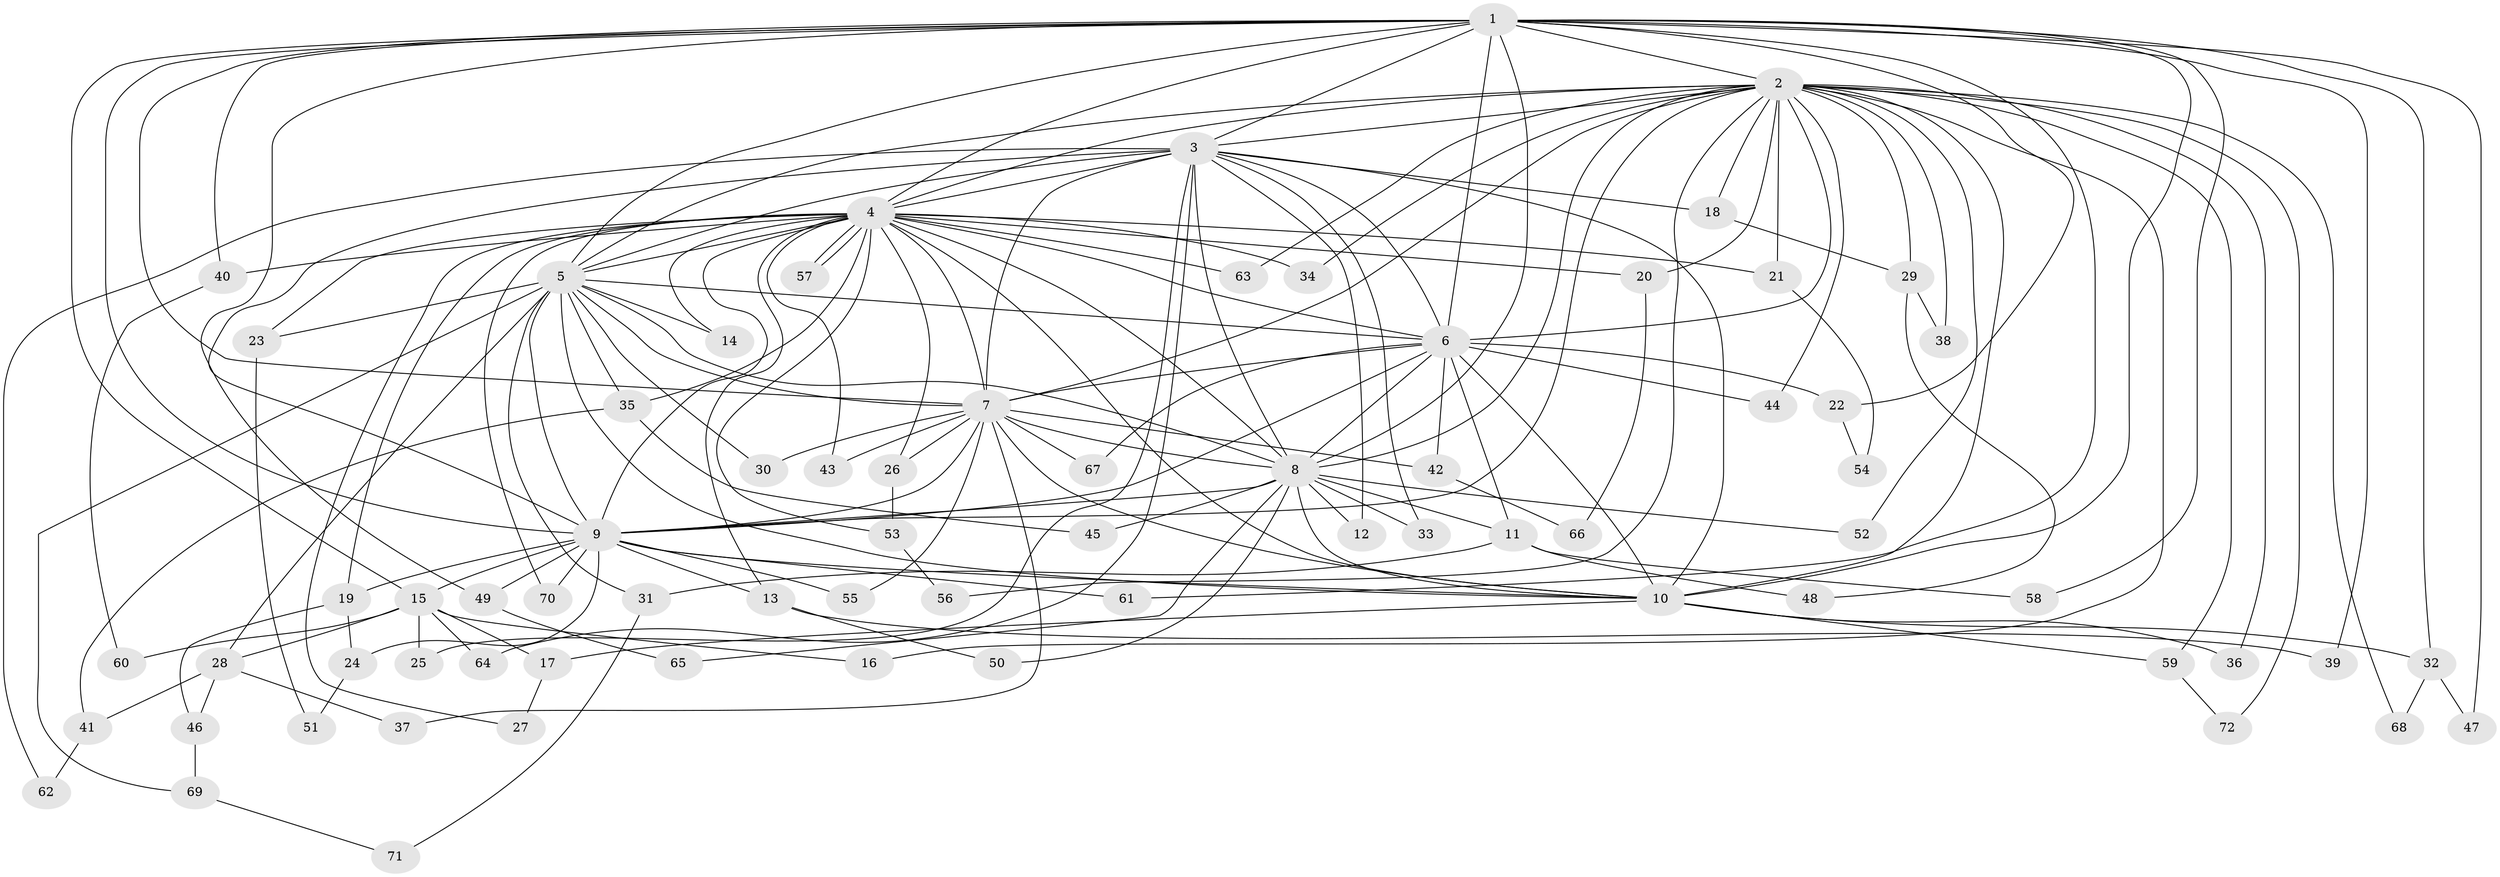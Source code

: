 // coarse degree distribution, {22: 0.027777777777777776, 14: 0.05555555555555555, 13: 0.05555555555555555, 10: 0.027777777777777776, 12: 0.027777777777777776, 15: 0.027777777777777776, 5: 0.08333333333333333, 2: 0.4722222222222222, 3: 0.1388888888888889, 8: 0.027777777777777776, 4: 0.027777777777777776, 1: 0.027777777777777776}
// Generated by graph-tools (version 1.1) at 2025/17/03/04/25 18:17:36]
// undirected, 72 vertices, 169 edges
graph export_dot {
graph [start="1"]
  node [color=gray90,style=filled];
  1;
  2;
  3;
  4;
  5;
  6;
  7;
  8;
  9;
  10;
  11;
  12;
  13;
  14;
  15;
  16;
  17;
  18;
  19;
  20;
  21;
  22;
  23;
  24;
  25;
  26;
  27;
  28;
  29;
  30;
  31;
  32;
  33;
  34;
  35;
  36;
  37;
  38;
  39;
  40;
  41;
  42;
  43;
  44;
  45;
  46;
  47;
  48;
  49;
  50;
  51;
  52;
  53;
  54;
  55;
  56;
  57;
  58;
  59;
  60;
  61;
  62;
  63;
  64;
  65;
  66;
  67;
  68;
  69;
  70;
  71;
  72;
  1 -- 2;
  1 -- 3;
  1 -- 4;
  1 -- 5;
  1 -- 6;
  1 -- 7;
  1 -- 8;
  1 -- 9;
  1 -- 10;
  1 -- 15;
  1 -- 22;
  1 -- 32;
  1 -- 39;
  1 -- 40;
  1 -- 47;
  1 -- 49;
  1 -- 58;
  1 -- 61;
  2 -- 3;
  2 -- 4;
  2 -- 5;
  2 -- 6;
  2 -- 7;
  2 -- 8;
  2 -- 9;
  2 -- 10;
  2 -- 16;
  2 -- 18;
  2 -- 20;
  2 -- 21;
  2 -- 29;
  2 -- 34;
  2 -- 36;
  2 -- 38;
  2 -- 44;
  2 -- 52;
  2 -- 56;
  2 -- 59;
  2 -- 63;
  2 -- 68;
  2 -- 72;
  3 -- 4;
  3 -- 5;
  3 -- 6;
  3 -- 7;
  3 -- 8;
  3 -- 9;
  3 -- 10;
  3 -- 12;
  3 -- 18;
  3 -- 25;
  3 -- 33;
  3 -- 62;
  3 -- 64;
  4 -- 5;
  4 -- 6;
  4 -- 7;
  4 -- 8;
  4 -- 9;
  4 -- 10;
  4 -- 13;
  4 -- 14;
  4 -- 19;
  4 -- 20;
  4 -- 21;
  4 -- 23;
  4 -- 26;
  4 -- 27;
  4 -- 34;
  4 -- 35;
  4 -- 40;
  4 -- 43;
  4 -- 53;
  4 -- 57;
  4 -- 57;
  4 -- 63;
  4 -- 70;
  5 -- 6;
  5 -- 7;
  5 -- 8;
  5 -- 9;
  5 -- 10;
  5 -- 14;
  5 -- 23;
  5 -- 28;
  5 -- 30;
  5 -- 31;
  5 -- 35;
  5 -- 69;
  6 -- 7;
  6 -- 8;
  6 -- 9;
  6 -- 10;
  6 -- 11;
  6 -- 22;
  6 -- 42;
  6 -- 44;
  6 -- 67;
  7 -- 8;
  7 -- 9;
  7 -- 10;
  7 -- 26;
  7 -- 30;
  7 -- 37;
  7 -- 42;
  7 -- 43;
  7 -- 55;
  7 -- 67;
  8 -- 9;
  8 -- 10;
  8 -- 11;
  8 -- 12;
  8 -- 33;
  8 -- 45;
  8 -- 50;
  8 -- 52;
  8 -- 65;
  9 -- 10;
  9 -- 13;
  9 -- 15;
  9 -- 19;
  9 -- 24;
  9 -- 49;
  9 -- 55;
  9 -- 61;
  9 -- 70;
  10 -- 17;
  10 -- 32;
  10 -- 36;
  10 -- 59;
  11 -- 31;
  11 -- 48;
  11 -- 58;
  13 -- 39;
  13 -- 50;
  15 -- 16;
  15 -- 17;
  15 -- 25;
  15 -- 28;
  15 -- 60;
  15 -- 64;
  17 -- 27;
  18 -- 29;
  19 -- 24;
  19 -- 46;
  20 -- 66;
  21 -- 54;
  22 -- 54;
  23 -- 51;
  24 -- 51;
  26 -- 53;
  28 -- 37;
  28 -- 41;
  28 -- 46;
  29 -- 38;
  29 -- 48;
  31 -- 71;
  32 -- 47;
  32 -- 68;
  35 -- 41;
  35 -- 45;
  40 -- 60;
  41 -- 62;
  42 -- 66;
  46 -- 69;
  49 -- 65;
  53 -- 56;
  59 -- 72;
  69 -- 71;
}
